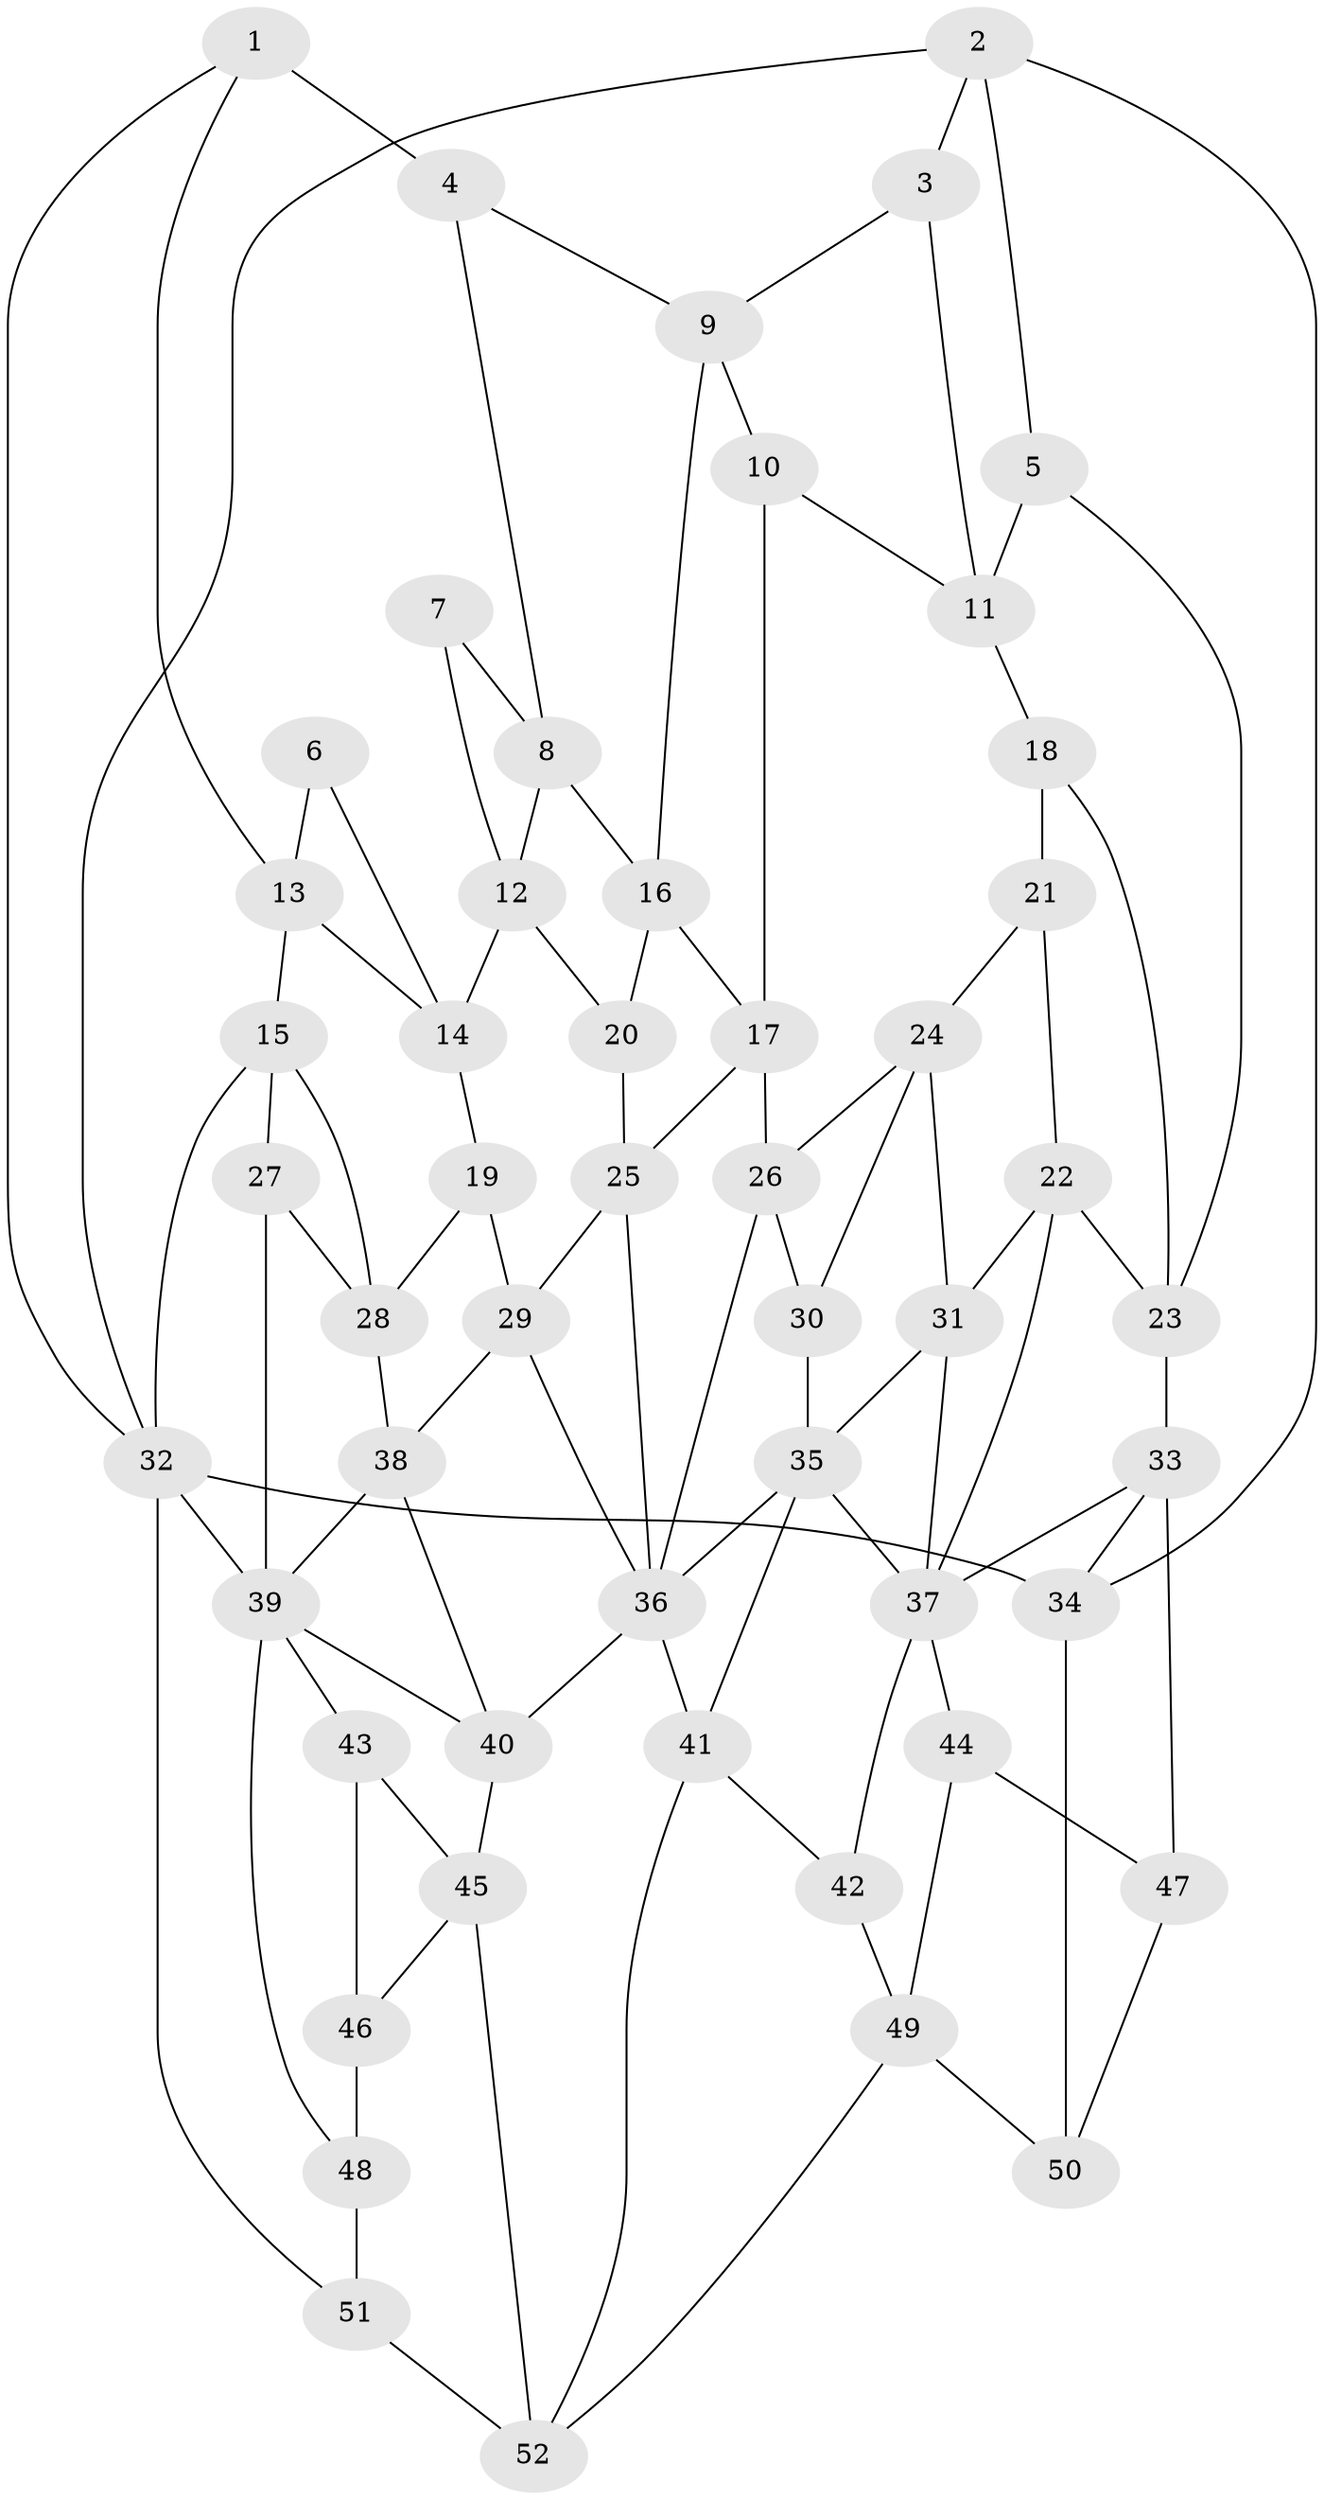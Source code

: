 // original degree distribution, {3: 0.04807692307692308, 5: 0.5288461538461539, 6: 0.23076923076923078, 4: 0.19230769230769232}
// Generated by graph-tools (version 1.1) at 2025/27/03/09/25 03:27:11]
// undirected, 52 vertices, 97 edges
graph export_dot {
graph [start="1"]
  node [color=gray90,style=filled];
  1;
  2;
  3;
  4;
  5;
  6;
  7;
  8;
  9;
  10;
  11;
  12;
  13;
  14;
  15;
  16;
  17;
  18;
  19;
  20;
  21;
  22;
  23;
  24;
  25;
  26;
  27;
  28;
  29;
  30;
  31;
  32;
  33;
  34;
  35;
  36;
  37;
  38;
  39;
  40;
  41;
  42;
  43;
  44;
  45;
  46;
  47;
  48;
  49;
  50;
  51;
  52;
  1 -- 4 [weight=2.0];
  1 -- 13 [weight=1.0];
  1 -- 32 [weight=1.0];
  2 -- 3 [weight=1.0];
  2 -- 5 [weight=1.0];
  2 -- 32 [weight=1.0];
  2 -- 34 [weight=1.0];
  3 -- 9 [weight=1.0];
  3 -- 11 [weight=1.0];
  4 -- 8 [weight=1.0];
  4 -- 9 [weight=1.0];
  5 -- 11 [weight=1.0];
  5 -- 23 [weight=1.0];
  6 -- 13 [weight=1.0];
  6 -- 14 [weight=1.0];
  7 -- 8 [weight=1.0];
  7 -- 12 [weight=1.0];
  8 -- 12 [weight=1.0];
  8 -- 16 [weight=1.0];
  9 -- 10 [weight=1.0];
  9 -- 16 [weight=1.0];
  10 -- 11 [weight=1.0];
  10 -- 17 [weight=1.0];
  11 -- 18 [weight=1.0];
  12 -- 14 [weight=1.0];
  12 -- 20 [weight=1.0];
  13 -- 14 [weight=1.0];
  13 -- 15 [weight=1.0];
  14 -- 19 [weight=1.0];
  15 -- 27 [weight=1.0];
  15 -- 28 [weight=1.0];
  15 -- 32 [weight=1.0];
  16 -- 17 [weight=1.0];
  16 -- 20 [weight=1.0];
  17 -- 25 [weight=1.0];
  17 -- 26 [weight=1.0];
  18 -- 21 [weight=2.0];
  18 -- 23 [weight=1.0];
  19 -- 28 [weight=1.0];
  19 -- 29 [weight=1.0];
  20 -- 25 [weight=1.0];
  21 -- 22 [weight=1.0];
  21 -- 24 [weight=1.0];
  22 -- 23 [weight=1.0];
  22 -- 31 [weight=1.0];
  22 -- 37 [weight=1.0];
  23 -- 33 [weight=1.0];
  24 -- 26 [weight=1.0];
  24 -- 30 [weight=1.0];
  24 -- 31 [weight=1.0];
  25 -- 29 [weight=1.0];
  25 -- 36 [weight=1.0];
  26 -- 30 [weight=1.0];
  26 -- 36 [weight=1.0];
  27 -- 28 [weight=1.0];
  27 -- 39 [weight=1.0];
  28 -- 38 [weight=1.0];
  29 -- 36 [weight=1.0];
  29 -- 38 [weight=1.0];
  30 -- 35 [weight=2.0];
  31 -- 35 [weight=1.0];
  31 -- 37 [weight=1.0];
  32 -- 34 [weight=1.0];
  32 -- 39 [weight=1.0];
  32 -- 51 [weight=1.0];
  33 -- 34 [weight=1.0];
  33 -- 37 [weight=1.0];
  33 -- 47 [weight=1.0];
  34 -- 50 [weight=2.0];
  35 -- 36 [weight=1.0];
  35 -- 37 [weight=1.0];
  35 -- 41 [weight=1.0];
  36 -- 40 [weight=1.0];
  36 -- 41 [weight=1.0];
  37 -- 42 [weight=1.0];
  37 -- 44 [weight=1.0];
  38 -- 39 [weight=1.0];
  38 -- 40 [weight=1.0];
  39 -- 40 [weight=1.0];
  39 -- 43 [weight=1.0];
  39 -- 48 [weight=1.0];
  40 -- 45 [weight=1.0];
  41 -- 42 [weight=1.0];
  41 -- 52 [weight=1.0];
  42 -- 49 [weight=1.0];
  43 -- 45 [weight=1.0];
  43 -- 46 [weight=1.0];
  44 -- 47 [weight=2.0];
  44 -- 49 [weight=1.0];
  45 -- 46 [weight=1.0];
  45 -- 52 [weight=1.0];
  46 -- 48 [weight=2.0];
  47 -- 50 [weight=1.0];
  48 -- 51 [weight=1.0];
  49 -- 50 [weight=1.0];
  49 -- 52 [weight=1.0];
  51 -- 52 [weight=1.0];
}
